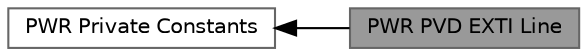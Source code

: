 digraph "PWR PVD EXTI Line"
{
 // LATEX_PDF_SIZE
  bgcolor="transparent";
  edge [fontname=Helvetica,fontsize=10,labelfontname=Helvetica,labelfontsize=10];
  node [fontname=Helvetica,fontsize=10,shape=box,height=0.2,width=0.4];
  rankdir=LR;
  Node1 [id="Node000001",label="PWR PVD EXTI Line",height=0.2,width=0.4,color="gray40", fillcolor="grey60", style="filled", fontcolor="black",tooltip=" "];
  Node2 [id="Node000002",label="PWR Private Constants",height=0.2,width=0.4,color="grey40", fillcolor="white", style="filled",URL="$group__PWR__Private__Constants.html",tooltip=" "];
  Node2->Node1 [shape=plaintext, dir="back", style="solid"];
}
